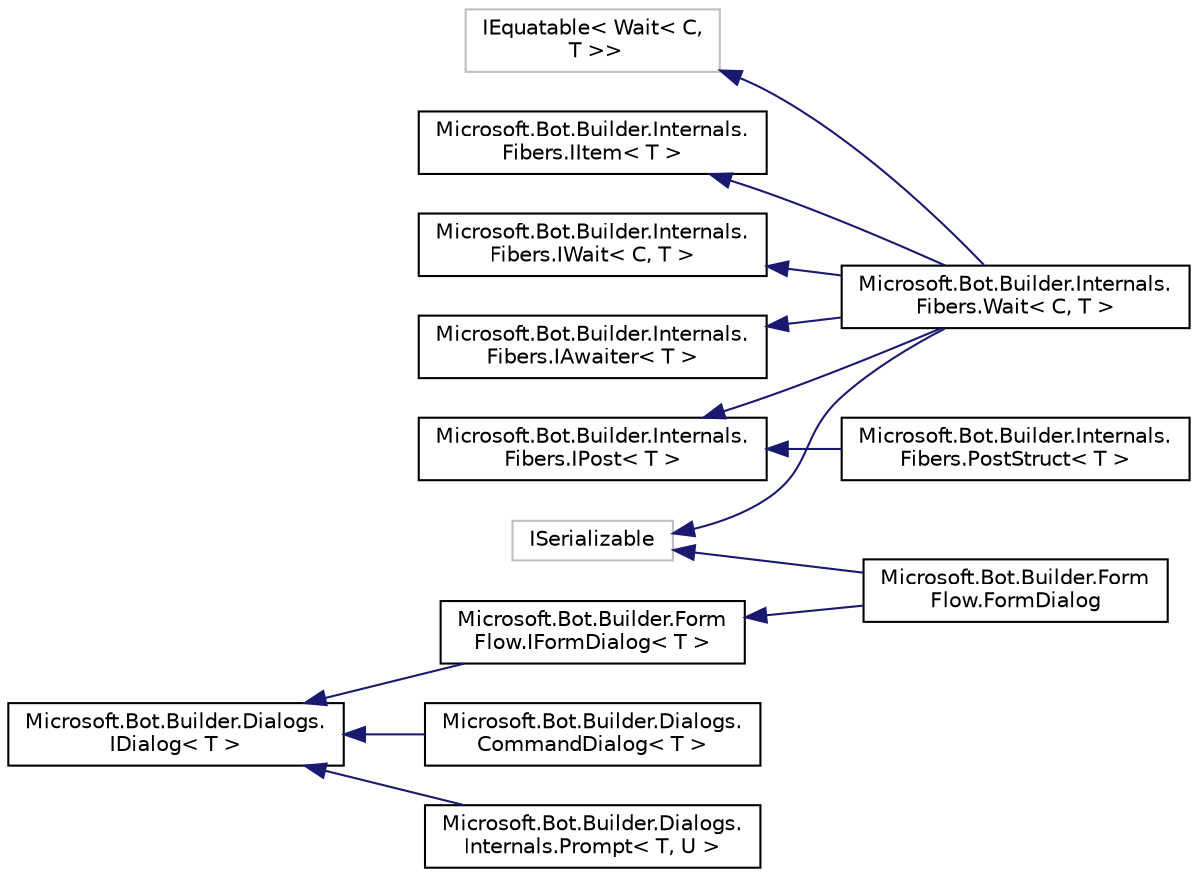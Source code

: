 digraph "Graphical Class Hierarchy"
{
  edge [fontname="Helvetica",fontsize="10",labelfontname="Helvetica",labelfontsize="10"];
  node [fontname="Helvetica",fontsize="10",shape=record];
  rankdir="LR";
  Node1 [label="Microsoft.Bot.Builder.Internals.\lFibers.IAwaiter\< T \>",height=0.2,width=0.4,color="black", fillcolor="white", style="filled",URL="$d3/d87/interface_microsoft_1_1_bot_1_1_builder_1_1_internals_1_1_fibers_1_1_i_awaiter.html"];
  Node1 -> Node2 [dir="back",color="midnightblue",fontsize="10",style="solid",fontname="Helvetica"];
  Node2 [label="Microsoft.Bot.Builder.Internals.\lFibers.Wait\< C, T \>",height=0.2,width=0.4,color="black", fillcolor="white", style="filled",URL="$d0/deb/class_microsoft_1_1_bot_1_1_builder_1_1_internals_1_1_fibers_1_1_wait.html"];
  Node3 [label="Microsoft.Bot.Builder.Dialogs.\lIDialog\< T \>",height=0.2,width=0.4,color="black", fillcolor="white", style="filled",URL="$dd/d5e/interface_microsoft_1_1_bot_1_1_builder_1_1_dialogs_1_1_i_dialog.html"];
  Node3 -> Node4 [dir="back",color="midnightblue",fontsize="10",style="solid",fontname="Helvetica"];
  Node4 [label="Microsoft.Bot.Builder.Dialogs.\lCommandDialog\< T \>",height=0.2,width=0.4,color="black", fillcolor="white", style="filled",URL="$dc/dab/class_microsoft_1_1_bot_1_1_builder_1_1_dialogs_1_1_command_dialog.html",tooltip="Dialog that dispatches based on a regex matching input. "];
  Node3 -> Node5 [dir="back",color="midnightblue",fontsize="10",style="solid",fontname="Helvetica"];
  Node5 [label="Microsoft.Bot.Builder.Dialogs.\lInternals.Prompt\< T, U \>",height=0.2,width=0.4,color="black", fillcolor="white", style="filled",URL="$d7/d1c/class_microsoft_1_1_bot_1_1_builder_1_1_dialogs_1_1_internals_1_1_prompt.html"];
  Node3 -> Node6 [dir="back",color="midnightblue",fontsize="10",style="solid",fontname="Helvetica"];
  Node6 [label="Microsoft.Bot.Builder.Form\lFlow.IFormDialog\< T \>",height=0.2,width=0.4,color="black", fillcolor="white", style="filled",URL="$dc/d6c/interface_microsoft_1_1_bot_1_1_builder_1_1_form_flow_1_1_i_form_dialog.html",tooltip="Interface for controlling a FormFlow dialog. "];
  Node6 -> Node7 [dir="back",color="midnightblue",fontsize="10",style="solid",fontname="Helvetica"];
  Node7 [label="Microsoft.Bot.Builder.Form\lFlow.FormDialog",height=0.2,width=0.4,color="black", fillcolor="white", style="filled",URL="$db/de5/class_microsoft_1_1_bot_1_1_builder_1_1_form_flow_1_1_form_dialog.html",tooltip="Static factory methods for creating form dialogs. "];
  Node8 [label="IEquatable\< Wait\< C,\l T \>\>",height=0.2,width=0.4,color="grey75", fillcolor="white", style="filled"];
  Node8 -> Node2 [dir="back",color="midnightblue",fontsize="10",style="solid",fontname="Helvetica"];
  Node9 [label="Microsoft.Bot.Builder.Internals.\lFibers.IItem\< T \>",height=0.2,width=0.4,color="black", fillcolor="white", style="filled",URL="$d9/d6f/interface_microsoft_1_1_bot_1_1_builder_1_1_internals_1_1_fibers_1_1_i_item.html"];
  Node9 -> Node2 [dir="back",color="midnightblue",fontsize="10",style="solid",fontname="Helvetica"];
  Node10 [label="Microsoft.Bot.Builder.Internals.\lFibers.IPost\< T \>",height=0.2,width=0.4,color="black", fillcolor="white", style="filled",URL="$dd/d5f/interface_microsoft_1_1_bot_1_1_builder_1_1_internals_1_1_fibers_1_1_i_post.html"];
  Node10 -> Node11 [dir="back",color="midnightblue",fontsize="10",style="solid",fontname="Helvetica"];
  Node11 [label="Microsoft.Bot.Builder.Internals.\lFibers.PostStruct\< T \>",height=0.2,width=0.4,color="black", fillcolor="white", style="filled",URL="$db/d2c/class_microsoft_1_1_bot_1_1_builder_1_1_internals_1_1_fibers_1_1_post_struct.html"];
  Node10 -> Node2 [dir="back",color="midnightblue",fontsize="10",style="solid",fontname="Helvetica"];
  Node12 [label="ISerializable",height=0.2,width=0.4,color="grey75", fillcolor="white", style="filled"];
  Node12 -> Node7 [dir="back",color="midnightblue",fontsize="10",style="solid",fontname="Helvetica"];
  Node12 -> Node2 [dir="back",color="midnightblue",fontsize="10",style="solid",fontname="Helvetica"];
  Node13 [label="Microsoft.Bot.Builder.Internals.\lFibers.IWait\< C, T \>",height=0.2,width=0.4,color="black", fillcolor="white", style="filled",URL="$de/dea/interface_microsoft_1_1_bot_1_1_builder_1_1_internals_1_1_fibers_1_1_i_wait.html"];
  Node13 -> Node2 [dir="back",color="midnightblue",fontsize="10",style="solid",fontname="Helvetica"];
}
